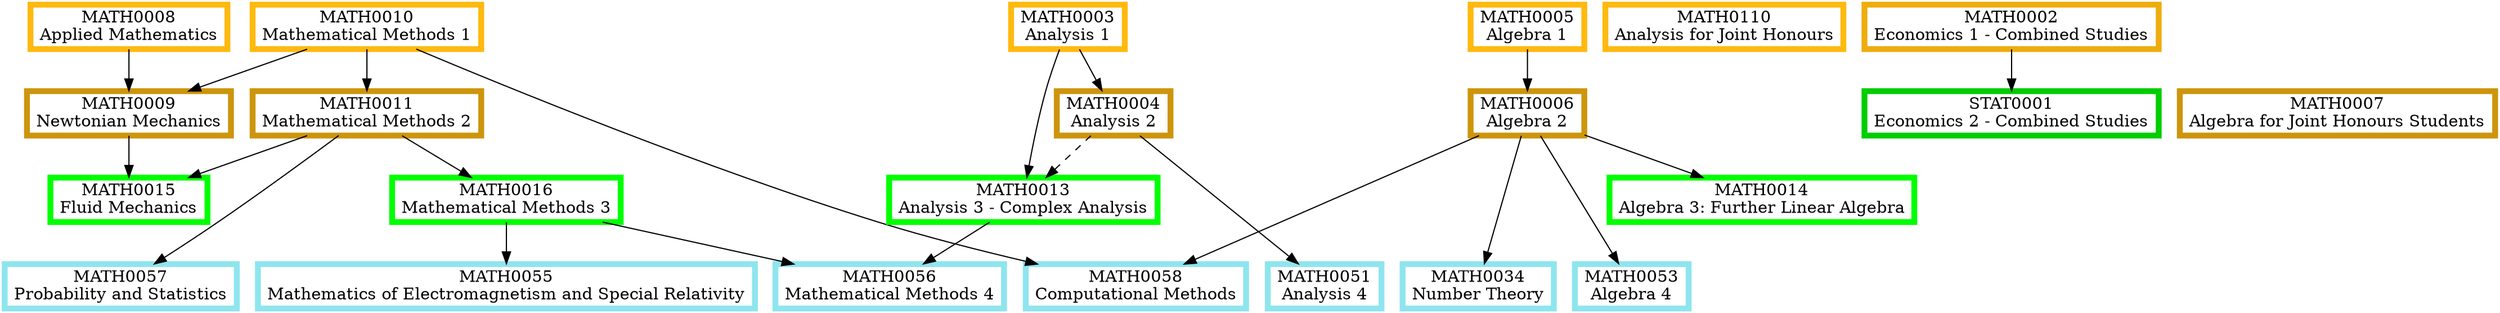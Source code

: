 digraph {
	node [fillcolor=white penwidth=5 shape=box style="filled,bold"]
	subgraph "1.0 1" {
		rank=same
		MATH0010 [label="MATH0010
Mathematical Methods 1" color=darkgoldenrod1 href="https://www.ucl.ac.uk/mathematical-physical-sciences/sites/mathematical_physical_sciences/files/math0010.pdf" tooltip="Year 1, term 1"]
		MATH0008 [label="MATH0008
Applied Mathematics" color=darkgoldenrod1 href="https://www.ucl.ac.uk/mathematical-physical-sciences/sites/mathematical_physical_sciences/files/math0008.pdf" tooltip="Year 1, term 1"]
		MATH0003 [label="MATH0003
Analysis 1" color=darkgoldenrod1 href="https://www.ucl.ac.uk/mathematical-physical-sciences/sites/mathematical_physical_sciences/files/math0003.pdf" tooltip="Year 1, term 1"]
		MATH0005 [label="MATH0005
Algebra 1" color=darkgoldenrod1 href="https://www.ucl.ac.uk/mathematical-physical-sciences/sites/mathematical_physical_sciences/files/math0005.pdf" tooltip="Year 1, term 1"]
		MATH0110 [label="MATH0110
Analysis for Joint Honours" color=darkgoldenrod1 href="https://www.ucl.ac.uk/mathematical-physical-sciences/sites/mathematical_physical_sciences/files/math0110_1.pdf" tooltip="Year 1, term 1"]
	}
	subgraph "1.0 1.5" {
		rank=same
		MATH0002 [label="MATH0002
Economics 1 - Combined Studies" color=darkgoldenrod2 href="https://www.ucl.ac.uk/mathematical-physical-sciences/sites/mathematical_physical_sciences/files/math0002.pdf" tooltip="Year 1, term 1 and 2"]
	}
	MATH0010 -> MATH0011 [tooltip="required prerequisite"]
	MATH0003 -> MATH0004 [tooltip="required prerequisite"]
	MATH0005 -> MATH0006 [tooltip="required prerequisite"]
	MATH0008 -> MATH0009 [tooltip="required prerequisite"]
	MATH0010 -> MATH0009 [tooltip="required prerequisite"]
	subgraph "1.0 2" {
		rank=same
		MATH0011 [label="MATH0011
Mathematical Methods 2" color=darkgoldenrod3 href="https://www.ucl.ac.uk/mathematical-physical-sciences/sites/mathematical_physical_sciences/files/math0011_2.pdf" tooltip="Year 1, term 2"]
		MATH0004 [label="MATH0004
Analysis 2" color=darkgoldenrod3 href="https://www.ucl.ac.uk/mathematical-physical-sciences/sites/mathematical_physical_sciences/files/math0004.pdf" tooltip="Year 1, term 2"]
		MATH0006 [label="MATH0006
Algebra 2" color=darkgoldenrod3 href="https://www.ucl.ac.uk/mathematical-physical-sciences/sites/mathematical_physical_sciences/files/math0006.pdf" tooltip="Year 1, term 2"]
		MATH0007 [label="MATH0007
Algebra for Joint Honours Students" color=darkgoldenrod3 href="https://www.ucl.ac.uk/mathematical-physical-sciences/sites/mathematical_physical_sciences/files/math0007.pdf" tooltip="Year 1, term 2"]
		MATH0009 [label="MATH0009
Newtonian Mechanics" color=darkgoldenrod3 href="https://www.ucl.ac.uk/mathematical-physical-sciences/sites/mathematical_physical_sciences/files/math0009.pdf" tooltip="Year 1, term 2"]
	}
	MATH0011 -> MATH0015 [tooltip="required prerequisite"]
	MATH0009 -> MATH0015 [tooltip="required prerequisite"]
	MATH0003 -> MATH0013 [tooltip="required prerequisite"]
	MATH0004 -> MATH0013 [style=dashed tooltip="recommended prerequisite"]
	MATH0011 -> MATH0016 [tooltip="required prerequisite"]
	MATH0006 -> MATH0014 [tooltip="required prerequisite"]
	subgraph "2.0 1" {
		rank=same
		MATH0015 [label="MATH0015
Fluid Mechanics" color=green1 href="https://www.ucl.ac.uk/mathematical-physical-sciences/sites/mathematical_physical_sciences/files/math0015.pdf" tooltip="Year 2, term 1"]
		MATH0013 [label="MATH0013
Analysis 3 - Complex Analysis" color=green1 href="https://www.ucl.ac.uk/mathematical-physical-sciences/sites/mathematical_physical_sciences/files/math0013.pdf" tooltip="Year 2, term 1"]
		MATH0016 [label="MATH0016
Mathematical Methods 3" color=green1 href="https://www.ucl.ac.uk/mathematical-physical-sciences/sites/mathematical_physical_sciences/files/math0016.pdf" tooltip="Year 2, term 1"]
		MATH0014 [label="MATH0014
Algebra 3: Further Linear Algebra" color=green1 href="https://www.ucl.ac.uk/mathematical-physical-sciences/sites/mathematical_physical_sciences/files/math0014.pdf" tooltip="Year 2, term 1"]
	}
	MATH0002 -> STAT0001 [tooltip="required prerequisite"]
	subgraph "2 1.5" {
		rank=same
		STAT0001 [label="STAT0001
Economics 2 - Combined Studies" color=green3 href="https://www.ucl.ac.uk/mathematical-physical-sciences/sites/mathematical_physical_sciences/files/stat0001.pdf" tooltip="Year 2, term 1 and 2"]
	}
	MATH0006 -> MATH0053 [tooltip="required prerequisite"]
	MATH0013 -> MATH0056 [tooltip="required prerequisite"]
	MATH0016 -> MATH0056 [tooltip="required prerequisite"]
	MATH0011 -> MATH0057 [tooltip="required prerequisite"]
	MATH0010 -> MATH0058 [tooltip="required prerequisite"]
	MATH0006 -> MATH0058 [tooltip="required prerequisite"]
	MATH0016 -> MATH0055 [tooltip="required prerequisite"]
	MATH0006 -> MATH0034 [tooltip="required prerequisite"]
	MATH0004 -> MATH0051 [tooltip="required prerequisite"]
	subgraph "2.5 2" {
		rank=same
		MATH0053 [label="MATH0053
Algebra 4" color=cadetblue2 href="https://www.ucl.ac.uk/mathematical-physical-sciences/sites/mathematical_physical_sciences/files/math0053.pdf" tooltip="Year 2 or 3, term 2"]
		MATH0056 [label="MATH0056
Mathematical Methods 4" color=cadetblue2 href="https://www.ucl.ac.uk/mathematical-physical-sciences/sites/mathematical_physical_sciences/files/math0056.pdf" tooltip="Year 2 or 3, term 2"]
		MATH0057 [label="MATH0057
Probability and Statistics" color=cadetblue2 href="https://www.ucl.ac.uk/mathematical-physical-sciences/sites/mathematical_physical_sciences/files/math0057.pdf" tooltip="Year 2 or 3, term 2"]
		MATH0058 [label="MATH0058
Computational Methods" color=cadetblue2 href="https://www.ucl.ac.uk/mathematical-physical-sciences/sites/mathematical_physical_sciences/files/math0058.pdf" tooltip="Year 2 or 3, term 2"]
		MATH0055 [label="MATH0055
Mathematics of Electromagnetism and Special Relativity" color=cadetblue2 href="https://www.ucl.ac.uk/mathematical-physical-sciences/sites/mathematical_physical_sciences/files/math0055_3.pdf" tooltip="Year 2 or 3, term 2"]
		MATH0034 [label="MATH0034
Number Theory" color=cadetblue2 href="https://www.ucl.ac.uk/mathematical-physical-sciences/sites/mathematical_physical_sciences/files/math0034.pdf" tooltip="Year 2 or 3, term 2"]
		MATH0051 [label="MATH0051
Analysis 4" color=cadetblue2 href="https://www.ucl.ac.uk/mathematical-physical-sciences/sites/mathematical_physical_sciences/files/math0051.pdf" tooltip="Year 2 or 3, term 2"]
	}
}
